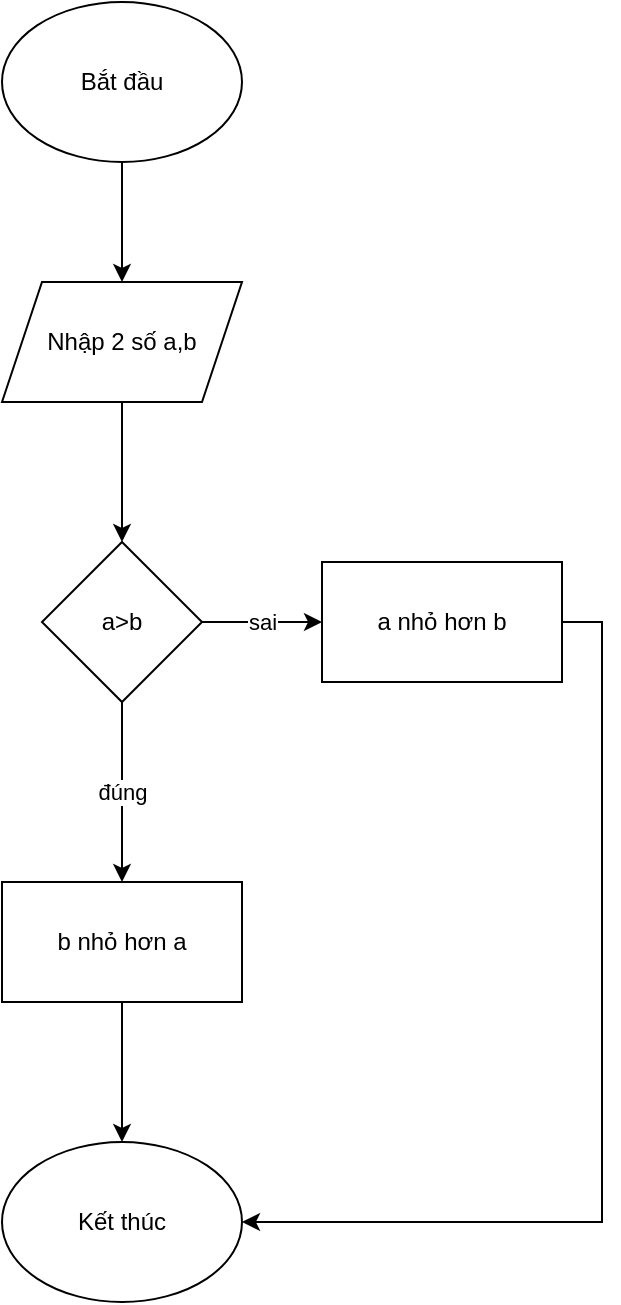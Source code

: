 <mxfile version="24.8.6">
  <diagram name="Trang-1" id="CNICpPtvZP634g-mYIk0">
    <mxGraphModel dx="1221" dy="759" grid="1" gridSize="10" guides="1" tooltips="1" connect="1" arrows="1" fold="1" page="1" pageScale="1" pageWidth="827" pageHeight="1169" math="0" shadow="0">
      <root>
        <mxCell id="0" />
        <mxCell id="1" parent="0" />
        <mxCell id="3UJyp0OC6Y3F3wvQwUww-1" value="Bắt đầu" style="ellipse;whiteSpace=wrap;html=1;" vertex="1" parent="1">
          <mxGeometry x="350" y="190" width="120" height="80" as="geometry" />
        </mxCell>
        <mxCell id="3UJyp0OC6Y3F3wvQwUww-5" value="" style="edgeStyle=orthogonalEdgeStyle;rounded=0;orthogonalLoop=1;jettySize=auto;html=1;" edge="1" parent="1" source="3UJyp0OC6Y3F3wvQwUww-2" target="3UJyp0OC6Y3F3wvQwUww-4">
          <mxGeometry relative="1" as="geometry" />
        </mxCell>
        <mxCell id="3UJyp0OC6Y3F3wvQwUww-2" value="Nhập 2 số a,b" style="shape=parallelogram;perimeter=parallelogramPerimeter;whiteSpace=wrap;html=1;fixedSize=1;" vertex="1" parent="1">
          <mxGeometry x="350" y="330" width="120" height="60" as="geometry" />
        </mxCell>
        <mxCell id="3UJyp0OC6Y3F3wvQwUww-3" style="edgeStyle=orthogonalEdgeStyle;rounded=0;orthogonalLoop=1;jettySize=auto;html=1;exitX=0.5;exitY=1;exitDx=0;exitDy=0;entryX=0.5;entryY=0;entryDx=0;entryDy=0;" edge="1" parent="1" source="3UJyp0OC6Y3F3wvQwUww-1" target="3UJyp0OC6Y3F3wvQwUww-2">
          <mxGeometry relative="1" as="geometry" />
        </mxCell>
        <mxCell id="3UJyp0OC6Y3F3wvQwUww-7" value="đúng" style="edgeStyle=orthogonalEdgeStyle;rounded=0;orthogonalLoop=1;jettySize=auto;html=1;" edge="1" parent="1" source="3UJyp0OC6Y3F3wvQwUww-4" target="3UJyp0OC6Y3F3wvQwUww-6">
          <mxGeometry relative="1" as="geometry" />
        </mxCell>
        <mxCell id="3UJyp0OC6Y3F3wvQwUww-9" value="sai" style="edgeStyle=orthogonalEdgeStyle;rounded=0;orthogonalLoop=1;jettySize=auto;html=1;" edge="1" parent="1" source="3UJyp0OC6Y3F3wvQwUww-4" target="3UJyp0OC6Y3F3wvQwUww-8">
          <mxGeometry relative="1" as="geometry" />
        </mxCell>
        <mxCell id="3UJyp0OC6Y3F3wvQwUww-4" value="a&amp;gt;b" style="rhombus;whiteSpace=wrap;html=1;" vertex="1" parent="1">
          <mxGeometry x="370" y="460" width="80" height="80" as="geometry" />
        </mxCell>
        <mxCell id="3UJyp0OC6Y3F3wvQwUww-11" value="" style="edgeStyle=orthogonalEdgeStyle;rounded=0;orthogonalLoop=1;jettySize=auto;html=1;" edge="1" parent="1" source="3UJyp0OC6Y3F3wvQwUww-6">
          <mxGeometry relative="1" as="geometry">
            <mxPoint x="410" y="760" as="targetPoint" />
          </mxGeometry>
        </mxCell>
        <mxCell id="3UJyp0OC6Y3F3wvQwUww-6" value="b nhỏ hơn a" style="whiteSpace=wrap;html=1;" vertex="1" parent="1">
          <mxGeometry x="350" y="630" width="120" height="60" as="geometry" />
        </mxCell>
        <mxCell id="3UJyp0OC6Y3F3wvQwUww-15" style="edgeStyle=orthogonalEdgeStyle;rounded=0;orthogonalLoop=1;jettySize=auto;html=1;exitX=1;exitY=0.5;exitDx=0;exitDy=0;entryX=1;entryY=0.5;entryDx=0;entryDy=0;" edge="1" parent="1" source="3UJyp0OC6Y3F3wvQwUww-8" target="3UJyp0OC6Y3F3wvQwUww-12">
          <mxGeometry relative="1" as="geometry" />
        </mxCell>
        <mxCell id="3UJyp0OC6Y3F3wvQwUww-8" value="a nhỏ hơn b" style="whiteSpace=wrap;html=1;" vertex="1" parent="1">
          <mxGeometry x="510" y="470" width="120" height="60" as="geometry" />
        </mxCell>
        <mxCell id="3UJyp0OC6Y3F3wvQwUww-14" style="edgeStyle=orthogonalEdgeStyle;rounded=0;orthogonalLoop=1;jettySize=auto;html=1;exitX=1;exitY=0.5;exitDx=0;exitDy=0;entryX=1;entryY=0.5;entryDx=0;entryDy=0;" edge="1" parent="1" source="3UJyp0OC6Y3F3wvQwUww-12" target="3UJyp0OC6Y3F3wvQwUww-12">
          <mxGeometry relative="1" as="geometry">
            <mxPoint x="660" y="800" as="targetPoint" />
          </mxGeometry>
        </mxCell>
        <mxCell id="3UJyp0OC6Y3F3wvQwUww-12" value="Kết thúc" style="ellipse;whiteSpace=wrap;html=1;" vertex="1" parent="1">
          <mxGeometry x="350" y="760" width="120" height="80" as="geometry" />
        </mxCell>
      </root>
    </mxGraphModel>
  </diagram>
</mxfile>
